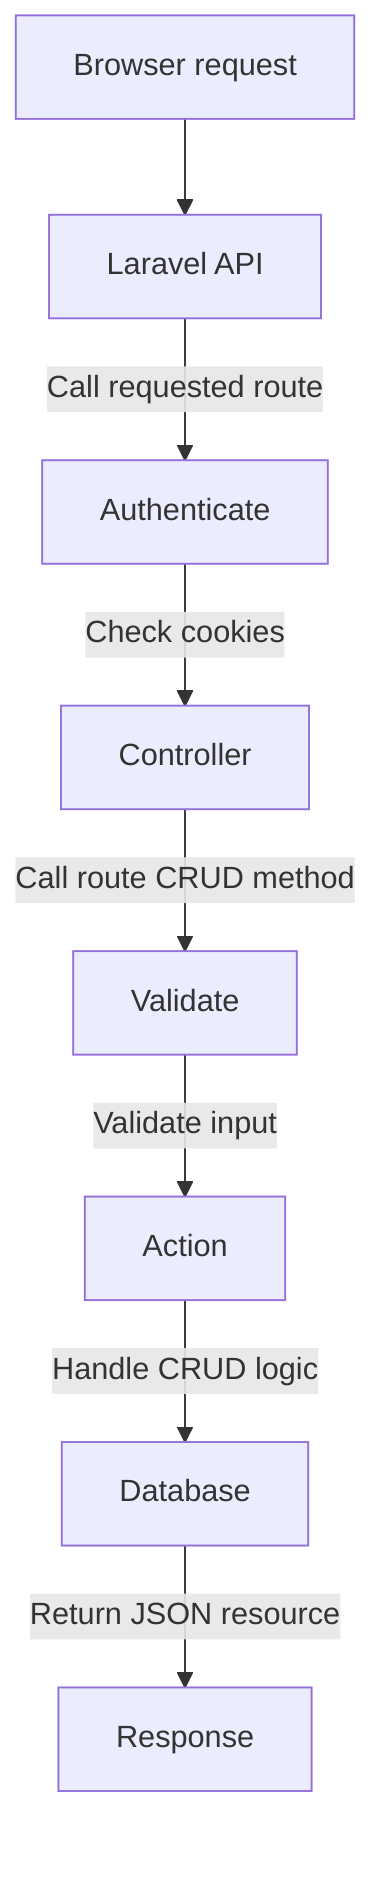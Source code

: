 graph TD
  request[Browser request] --> api[Laravel API]
  api -->|Call requested route| authenticate[Authenticate]
  authenticate -->|Check cookies| controller[Controller]
  controller -->|Call route CRUD method| validate[Validate]
  validate -->|Validate input| action[Action]
  action -->|Handle CRUD logic| database[Database]
  database -->|Return JSON resource| response[Response]